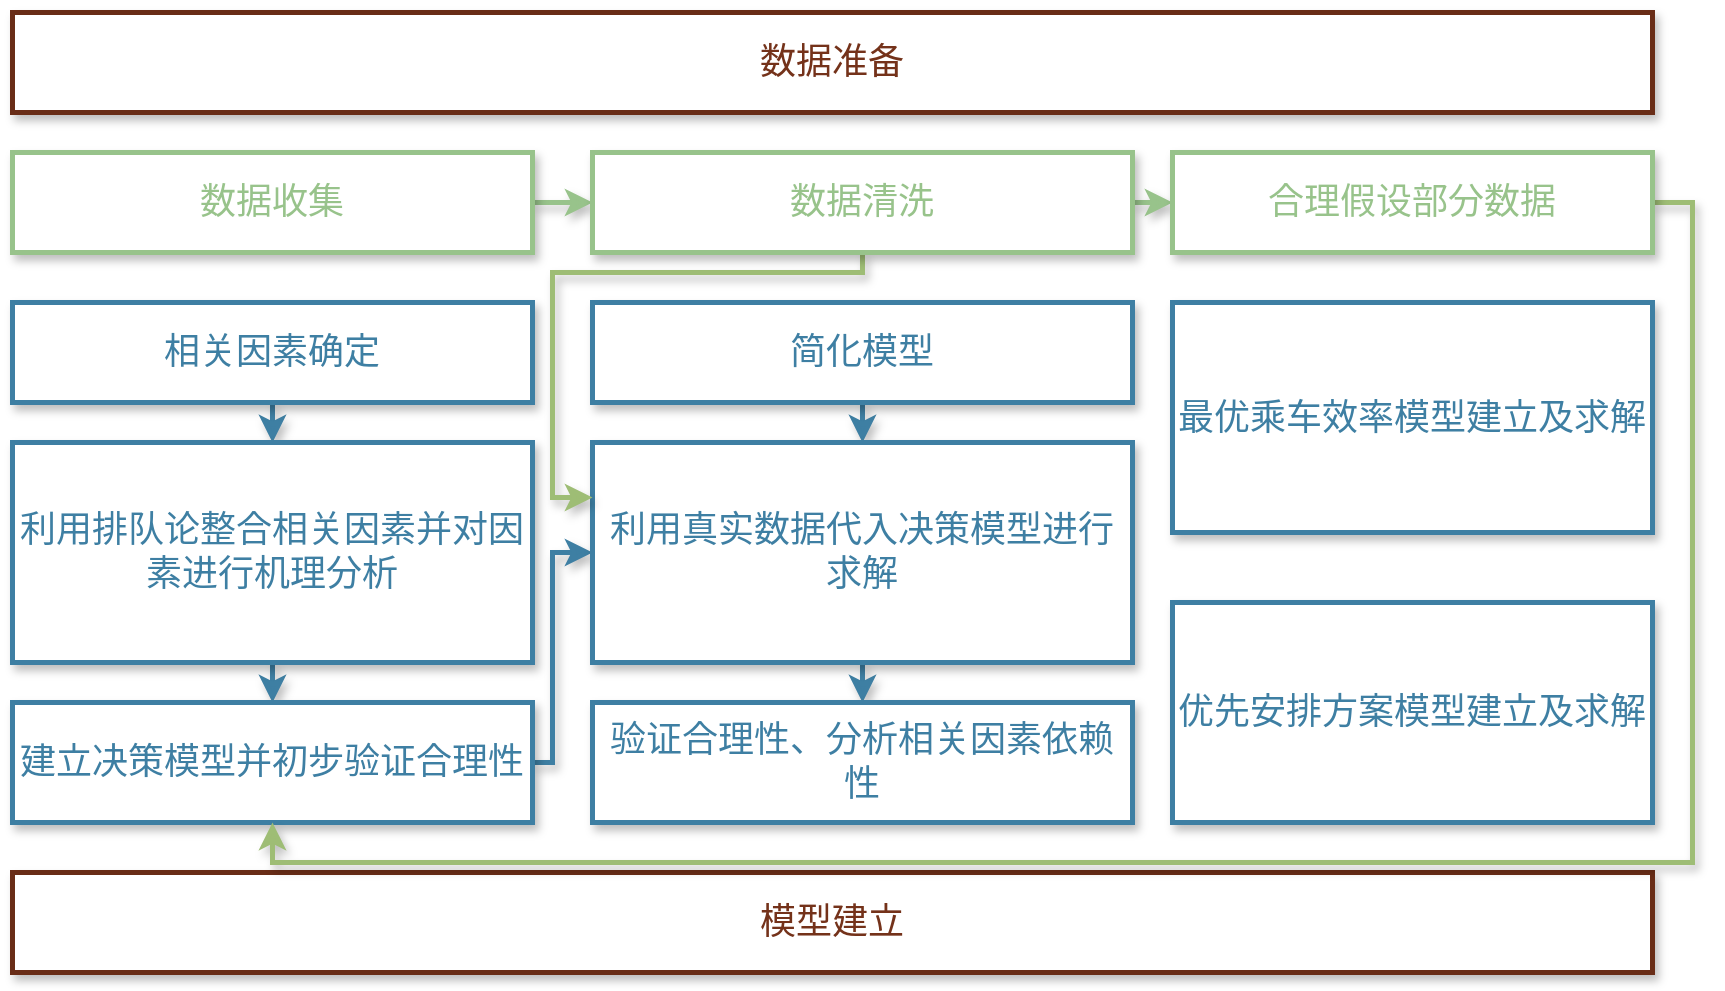 <mxfile version="15.0.4" type="github">
  <diagram id="gQd6fM0s0DwRisNx_Sx2" name="Page-1">
    <mxGraphModel dx="1390" dy="979" grid="1" gridSize="10" guides="1" tooltips="1" connect="1" arrows="1" fold="1" page="0" pageScale="1" pageWidth="827" pageHeight="1169" math="1" shadow="0">
      <root>
        <mxCell id="0" />
        <mxCell id="1" parent="0" />
        <mxCell id="a3dDYCwI_e-lyj42jEB_-10" value="&lt;font color=&quot;#74321a&quot; style=&quot;font-size: 18px&quot;&gt;模型建立&lt;/font&gt;" style="rounded=0;whiteSpace=wrap;html=1;fillColor=#FFFFFF;strokeColor=#692D17;shadow=1;strokeWidth=2.5;" parent="1" vertex="1">
          <mxGeometry y="340" width="820" height="50" as="geometry" />
        </mxCell>
        <mxCell id="9P2CWl6E-dhnrMSSyKwT-6" style="edgeStyle=orthogonalEdgeStyle;rounded=0;orthogonalLoop=1;jettySize=auto;html=1;exitX=0.5;exitY=1;exitDx=0;exitDy=0;entryX=0.5;entryY=0;entryDx=0;entryDy=0;strokeColor=#3E7FA3;shadow=1;strokeWidth=2.5;" parent="1" source="a3dDYCwI_e-lyj42jEB_-14" target="a3dDYCwI_e-lyj42jEB_-18" edge="1">
          <mxGeometry relative="1" as="geometry" />
        </mxCell>
        <mxCell id="a3dDYCwI_e-lyj42jEB_-14" value="&lt;font style=&quot;font-size: 18px&quot; color=&quot;#3e7fa3&quot;&gt;相关因素确定&lt;/font&gt;" style="rounded=0;whiteSpace=wrap;html=1;strokeColor=#3E7FA3;shadow=1;strokeWidth=2.5;" parent="1" vertex="1">
          <mxGeometry y="55" width="260" height="50" as="geometry" />
        </mxCell>
        <mxCell id="9P2CWl6E-dhnrMSSyKwT-9" style="edgeStyle=orthogonalEdgeStyle;rounded=0;orthogonalLoop=1;jettySize=auto;html=1;exitX=0.5;exitY=1;exitDx=0;exitDy=0;entryX=0.5;entryY=0;entryDx=0;entryDy=0;strokeColor=#3E7FA3;shadow=1;strokeWidth=2.5;" parent="1" source="a3dDYCwI_e-lyj42jEB_-15" target="a3dDYCwI_e-lyj42jEB_-20" edge="1">
          <mxGeometry relative="1" as="geometry" />
        </mxCell>
        <mxCell id="a3dDYCwI_e-lyj42jEB_-15" value="&lt;span style=&quot;color: rgb(62 , 127 , 163) ; font-family: &amp;#34;helvetica&amp;#34; ; font-size: 18px ; font-style: normal ; font-weight: 400 ; letter-spacing: normal ; text-align: center ; text-indent: 0px ; text-transform: none ; word-spacing: 0px ; background-color: rgb(255 , 255 , 255) ; display: inline ; float: none&quot;&gt;简化模型&lt;/span&gt;" style="rounded=0;whiteSpace=wrap;html=1;strokeColor=#3E7FA3;shadow=1;strokeWidth=2.5;" parent="1" vertex="1">
          <mxGeometry x="290" y="55" width="270" height="50" as="geometry" />
        </mxCell>
        <mxCell id="a3dDYCwI_e-lyj42jEB_-16" value="&lt;span style=&quot;color: rgb(62 , 127 , 163) ; font-family: &amp;#34;helvetica&amp;#34; ; font-size: 18px ; font-style: normal ; font-weight: 400 ; letter-spacing: normal ; text-align: center ; text-indent: 0px ; text-transform: none ; word-spacing: 0px ; background-color: rgb(255 , 255 , 255) ; display: inline ; float: none&quot;&gt;最优乘车效率模型建立及求解&lt;/span&gt;" style="rounded=0;whiteSpace=wrap;html=1;strokeColor=#3E7FA3;shadow=1;strokeWidth=2.5;" parent="1" vertex="1">
          <mxGeometry x="580" y="55" width="240" height="115" as="geometry" />
        </mxCell>
        <mxCell id="9P2CWl6E-dhnrMSSyKwT-7" style="edgeStyle=orthogonalEdgeStyle;rounded=0;orthogonalLoop=1;jettySize=auto;html=1;exitX=0.5;exitY=1;exitDx=0;exitDy=0;entryX=0.5;entryY=0;entryDx=0;entryDy=0;strokeColor=#3E7FA3;shadow=1;strokeWidth=2.5;" parent="1" source="a3dDYCwI_e-lyj42jEB_-18" target="a3dDYCwI_e-lyj42jEB_-19" edge="1">
          <mxGeometry relative="1" as="geometry" />
        </mxCell>
        <mxCell id="a3dDYCwI_e-lyj42jEB_-18" value="&lt;span style=&quot;color: rgb(62 , 127 , 163) ; font-family: &amp;#34;helvetica&amp;#34; ; font-size: 18px ; font-style: normal ; font-weight: 400 ; letter-spacing: normal ; text-align: center ; text-indent: 0px ; text-transform: none ; word-spacing: 0px ; background-color: rgb(255 , 255 , 255) ; display: inline ; float: none&quot;&gt;利用排队论整合相关因素并对因素进行机理分析&lt;/span&gt;" style="rounded=0;whiteSpace=wrap;html=1;strokeColor=#3E7FA3;shadow=1;strokeWidth=2.5;" parent="1" vertex="1">
          <mxGeometry y="125" width="260" height="110" as="geometry" />
        </mxCell>
        <mxCell id="UvhaBTMDhB06iQAsD7Xj-23" style="edgeStyle=orthogonalEdgeStyle;rounded=0;orthogonalLoop=1;jettySize=auto;html=1;exitX=1;exitY=0.5;exitDx=0;exitDy=0;entryX=0;entryY=0.5;entryDx=0;entryDy=0;strokeColor=#3E7FA3;fillColor=#3E7FA3;shadow=1;strokeWidth=2.5;" parent="1" source="a3dDYCwI_e-lyj42jEB_-19" target="a3dDYCwI_e-lyj42jEB_-20" edge="1">
          <mxGeometry relative="1" as="geometry">
            <Array as="points">
              <mxPoint x="270" y="285" />
              <mxPoint x="270" y="180" />
            </Array>
          </mxGeometry>
        </mxCell>
        <mxCell id="a3dDYCwI_e-lyj42jEB_-19" value="&lt;span style=&quot;color: rgb(62 , 127 , 163) ; font-size: 18px&quot;&gt;建立决策模型并初步验证合理性&lt;/span&gt;" style="rounded=0;whiteSpace=wrap;html=1;strokeColor=#3E7FA3;shadow=1;strokeWidth=2.5;" parent="1" vertex="1">
          <mxGeometry y="255" width="260" height="60" as="geometry" />
        </mxCell>
        <mxCell id="9P2CWl6E-dhnrMSSyKwT-10" style="edgeStyle=orthogonalEdgeStyle;rounded=0;orthogonalLoop=1;jettySize=auto;html=1;exitX=0.5;exitY=1;exitDx=0;exitDy=0;entryX=0.5;entryY=0;entryDx=0;entryDy=0;strokeColor=#3E7FA3;shadow=1;strokeWidth=2.5;" parent="1" source="a3dDYCwI_e-lyj42jEB_-20" target="a3dDYCwI_e-lyj42jEB_-21" edge="1">
          <mxGeometry relative="1" as="geometry" />
        </mxCell>
        <mxCell id="a3dDYCwI_e-lyj42jEB_-20" value="&lt;span style=&quot;color: rgb(62 , 127 , 163) ; font-size: 18px&quot;&gt;利用真实数据代入决策模型进行求解&lt;/span&gt;" style="rounded=0;whiteSpace=wrap;html=1;strokeColor=#3E7FA3;shadow=1;strokeWidth=2.5;" parent="1" vertex="1">
          <mxGeometry x="290" y="125" width="270" height="110" as="geometry" />
        </mxCell>
        <mxCell id="a3dDYCwI_e-lyj42jEB_-21" value="&lt;span style=&quot;color: rgb(62 , 127 , 163) ; font-size: 18px&quot;&gt;验证合理性、分析相关因素依赖性&lt;/span&gt;" style="rounded=0;whiteSpace=wrap;html=1;strokeColor=#3E7FA3;shadow=1;strokeWidth=2.5;" parent="1" vertex="1">
          <mxGeometry x="290" y="255" width="270" height="60" as="geometry" />
        </mxCell>
        <mxCell id="a3dDYCwI_e-lyj42jEB_-22" value="&lt;span style=&quot;color: rgb(62 , 127 , 163) ; font-family: &amp;#34;helvetica&amp;#34; ; font-size: 18px&quot;&gt;优先安排方案模型建立及求解&lt;/span&gt;" style="rounded=0;whiteSpace=wrap;html=1;strokeColor=#3E7FA3;shadow=1;strokeWidth=2.5;" parent="1" vertex="1">
          <mxGeometry x="580" y="205" width="240" height="110" as="geometry" />
        </mxCell>
        <mxCell id="UvhaBTMDhB06iQAsD7Xj-7" value="&lt;font color=&quot;#74321a&quot;&gt;&lt;span style=&quot;font-size: 18px&quot;&gt;数据准备&lt;/span&gt;&lt;/font&gt;" style="rounded=0;whiteSpace=wrap;html=1;strokeColor=#692D17;shadow=1;strokeWidth=2.5;" parent="1" vertex="1">
          <mxGeometry y="-90" width="820" height="50" as="geometry" />
        </mxCell>
        <mxCell id="UvhaBTMDhB06iQAsD7Xj-8" style="edgeStyle=orthogonalEdgeStyle;rounded=0;orthogonalLoop=1;jettySize=auto;html=1;exitX=1;exitY=0.5;exitDx=0;exitDy=0;entryX=0;entryY=0.5;entryDx=0;entryDy=0;strokeColor=#98C38B;shadow=1;strokeWidth=2.5;" parent="1" source="UvhaBTMDhB06iQAsD7Xj-9" target="UvhaBTMDhB06iQAsD7Xj-11" edge="1">
          <mxGeometry relative="1" as="geometry" />
        </mxCell>
        <mxCell id="UvhaBTMDhB06iQAsD7Xj-9" value="&lt;font color=&quot;#98c38b&quot;&gt;&lt;span style=&quot;font-size: 18px&quot;&gt;数据收集&lt;/span&gt;&lt;/font&gt;" style="rounded=0;whiteSpace=wrap;html=1;strokeColor=#98C38B;shadow=1;strokeWidth=2.5;" parent="1" vertex="1">
          <mxGeometry y="-20" width="260" height="50" as="geometry" />
        </mxCell>
        <mxCell id="UvhaBTMDhB06iQAsD7Xj-10" style="edgeStyle=orthogonalEdgeStyle;rounded=0;orthogonalLoop=1;jettySize=auto;html=1;exitX=1;exitY=0.5;exitDx=0;exitDy=0;entryX=0;entryY=0.5;entryDx=0;entryDy=0;strokeColor=#98C38B;shadow=1;strokeWidth=2.5;" parent="1" source="UvhaBTMDhB06iQAsD7Xj-11" target="UvhaBTMDhB06iQAsD7Xj-12" edge="1">
          <mxGeometry relative="1" as="geometry" />
        </mxCell>
        <mxCell id="UvhaBTMDhB06iQAsD7Xj-21" style="edgeStyle=orthogonalEdgeStyle;rounded=0;orthogonalLoop=1;jettySize=auto;html=1;exitX=0.5;exitY=1;exitDx=0;exitDy=0;entryX=0;entryY=0.25;entryDx=0;entryDy=0;strokeColor=#9EBD75;fillColor=#3E7FA3;shadow=1;strokeWidth=2.5;" parent="1" source="UvhaBTMDhB06iQAsD7Xj-11" target="a3dDYCwI_e-lyj42jEB_-20" edge="1">
          <mxGeometry relative="1" as="geometry">
            <Array as="points">
              <mxPoint x="425" y="40" />
              <mxPoint x="270" y="40" />
              <mxPoint x="270" y="153" />
            </Array>
          </mxGeometry>
        </mxCell>
        <mxCell id="UvhaBTMDhB06iQAsD7Xj-11" value="&lt;span style=&quot;color: rgb(152 , 195 , 139) ; font-size: 18px&quot;&gt;数据清洗&lt;/span&gt;" style="rounded=0;whiteSpace=wrap;html=1;strokeColor=#98C38B;shadow=1;strokeWidth=2.5;" parent="1" vertex="1">
          <mxGeometry x="290" y="-20" width="270" height="50" as="geometry" />
        </mxCell>
        <mxCell id="UvhaBTMDhB06iQAsD7Xj-18" style="edgeStyle=orthogonalEdgeStyle;rounded=0;orthogonalLoop=1;jettySize=auto;html=1;exitX=1;exitY=0.5;exitDx=0;exitDy=0;entryX=0.5;entryY=1;entryDx=0;entryDy=0;strokeColor=#9EBD75;shadow=1;strokeWidth=2.5;" parent="1" source="UvhaBTMDhB06iQAsD7Xj-12" target="a3dDYCwI_e-lyj42jEB_-19" edge="1">
          <mxGeometry relative="1" as="geometry" />
        </mxCell>
        <mxCell id="UvhaBTMDhB06iQAsD7Xj-12" value="&lt;span style=&quot;color: rgb(152 , 195 , 139) ; font-size: 18px&quot;&gt;合理假设部分数据&lt;/span&gt;" style="rounded=0;whiteSpace=wrap;html=1;strokeColor=#98C38B;shadow=1;strokeWidth=2.5;" parent="1" vertex="1">
          <mxGeometry x="580" y="-20" width="240" height="50" as="geometry" />
        </mxCell>
      </root>
    </mxGraphModel>
  </diagram>
</mxfile>
